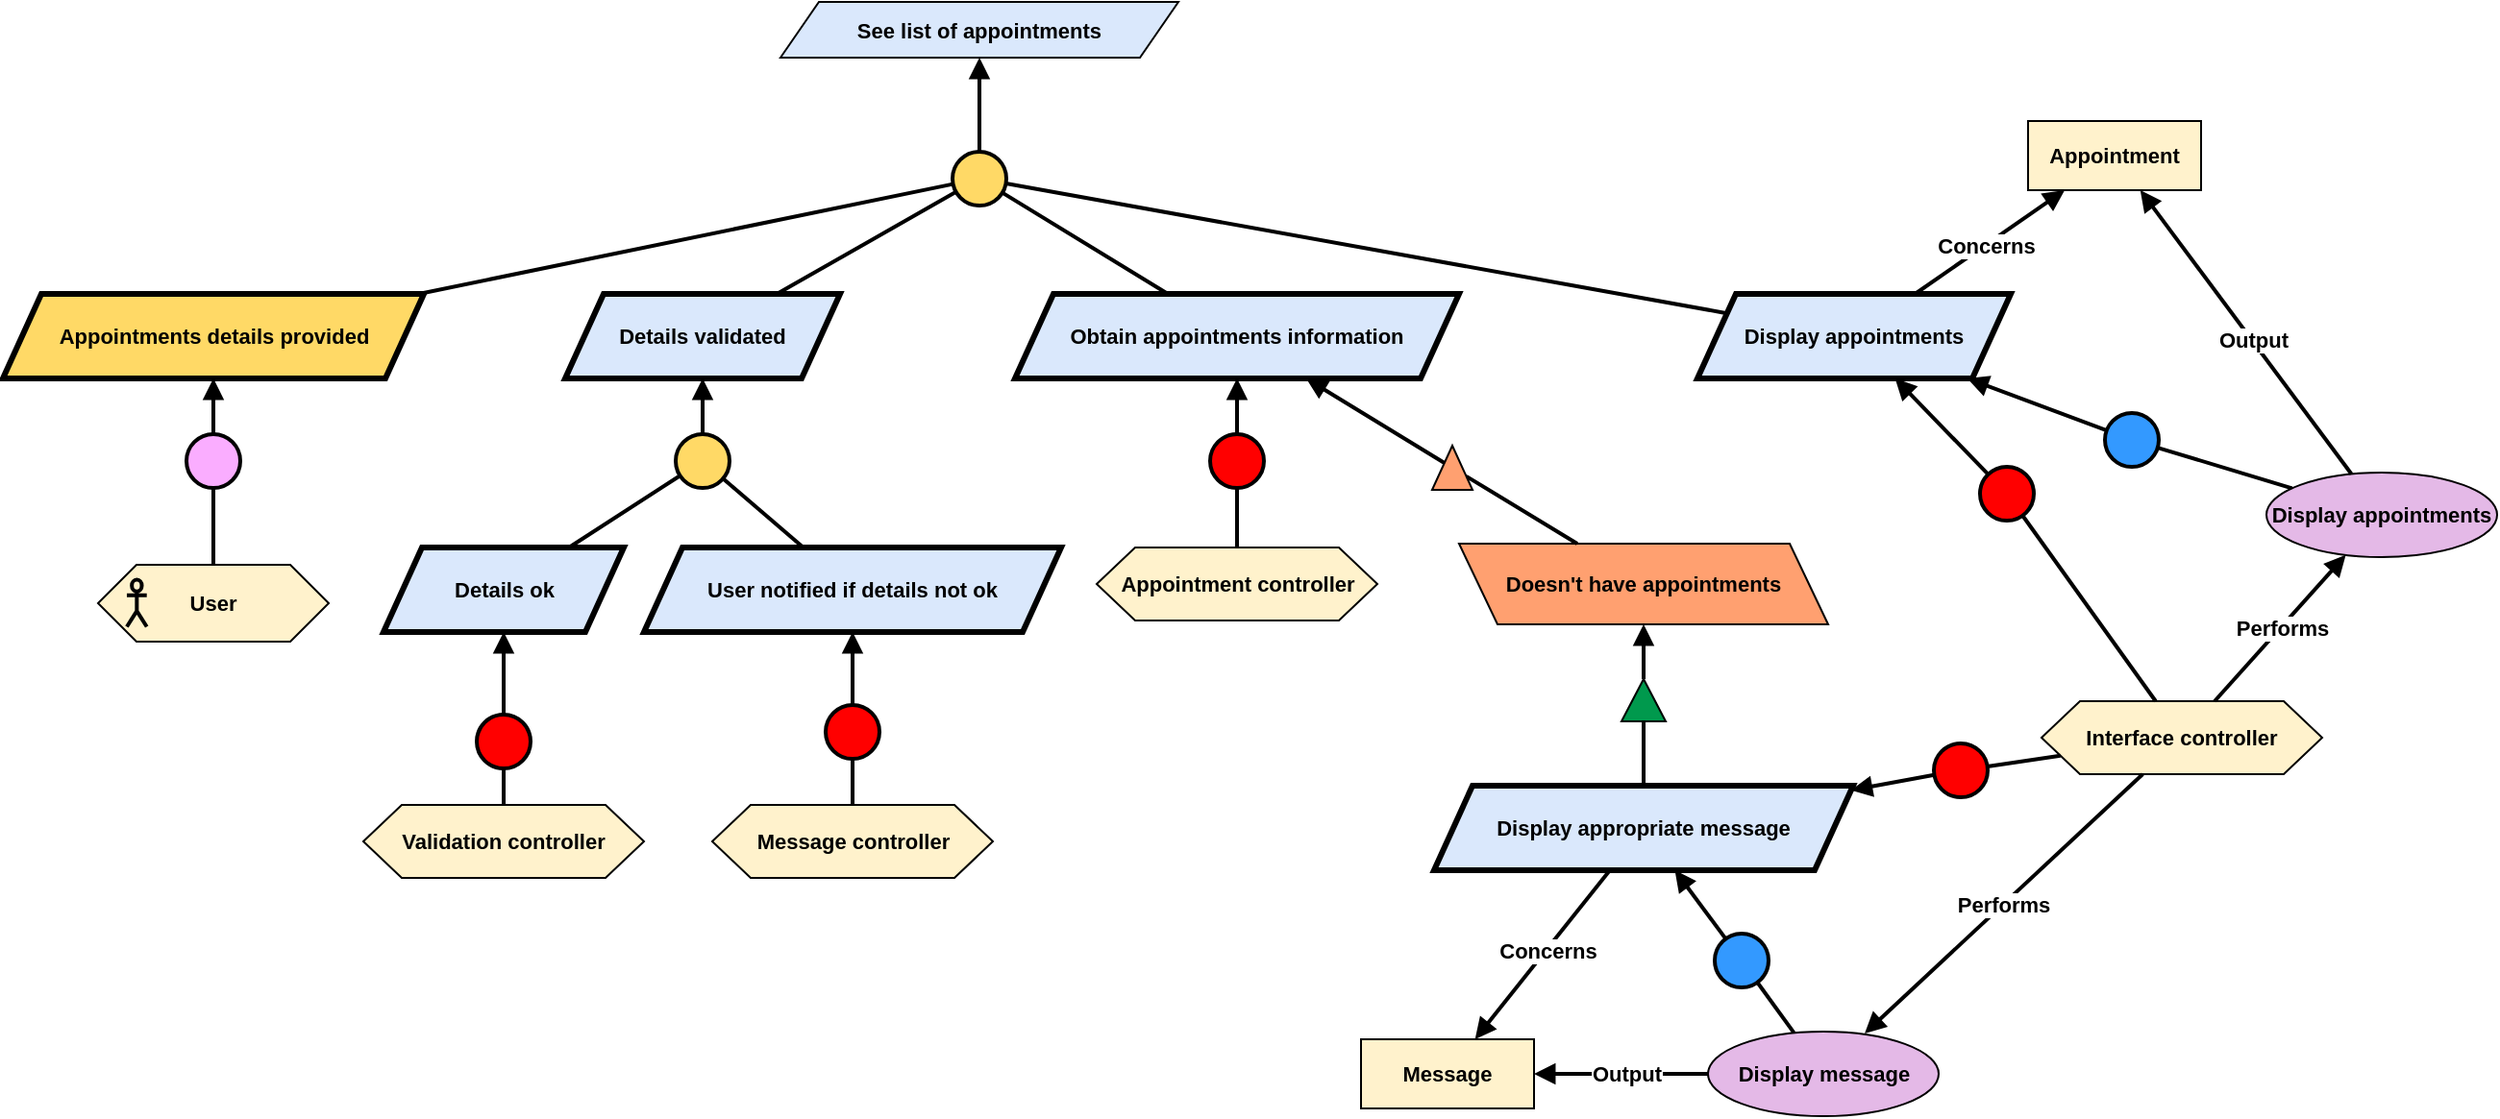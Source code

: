 <mxfile version="24.4.6" type="github">
  <diagram name="Page-1" id="GOq0J2rVROoGMqk2-0tV">
    <mxGraphModel dx="3834" dy="403" grid="0" gridSize="10" guides="1" tooltips="1" connect="1" arrows="1" fold="1" page="0" pageScale="1" pageWidth="827" pageHeight="1169" math="0" shadow="0">
      <root>
        <mxCell id="0" />
        <mxCell id="1" parent="0" />
        <mxCell id="a9L5b0YJBNE10wTY4Ymj-1" value="&lt;b&gt;See list of appointments&lt;/b&gt;" style="shape=parallelogram;perimeter=parallelogramPerimeter;whiteSpace=wrap;html=1;fixedSize=1;fillColor=#dae8fc;strokeColor=#000000;fontFamily=Helvetica;fontSize=11;fontColor=default;labelBackgroundColor=none;" parent="1" vertex="1">
          <mxGeometry x="-1683" y="504" width="207" height="29" as="geometry" />
        </mxCell>
        <mxCell id="a9L5b0YJBNE10wTY4Ymj-2" value="" style="ellipse;whiteSpace=wrap;html=1;aspect=fixed;fillColor=#FFD966;strokeWidth=2;" parent="1" vertex="1">
          <mxGeometry x="-1593.5" y="582" width="28" height="28" as="geometry" />
        </mxCell>
        <mxCell id="a9L5b0YJBNE10wTY4Ymj-3" value="" style="endArrow=block;html=1;rounded=0;endFill=1;strokeWidth=2;" parent="1" source="a9L5b0YJBNE10wTY4Ymj-2" target="a9L5b0YJBNE10wTY4Ymj-1" edge="1">
          <mxGeometry width="50" height="50" relative="1" as="geometry">
            <mxPoint x="-1503.815" y="668.972" as="sourcePoint" />
            <mxPoint x="-1691.998" y="556" as="targetPoint" />
          </mxGeometry>
        </mxCell>
        <mxCell id="a9L5b0YJBNE10wTY4Ymj-4" value="" style="endArrow=none;html=1;rounded=0;strokeWidth=2;" parent="1" source="a9L5b0YJBNE10wTY4Ymj-5" target="a9L5b0YJBNE10wTY4Ymj-2" edge="1">
          <mxGeometry width="50" height="50" relative="1" as="geometry">
            <mxPoint x="-1723" y="616" as="sourcePoint" />
            <mxPoint x="-1623.81" y="605" as="targetPoint" />
          </mxGeometry>
        </mxCell>
        <mxCell id="a9L5b0YJBNE10wTY4Ymj-5" value="&lt;b&gt;Appointments details provided&lt;/b&gt;" style="shape=parallelogram;perimeter=parallelogramPerimeter;whiteSpace=wrap;html=1;fixedSize=1;fillColor=#FFD966;strokeColor=#000000;strokeWidth=3;fontFamily=Helvetica;fontSize=11;fontColor=default;labelBackgroundColor=none;" parent="1" vertex="1">
          <mxGeometry x="-2087.5" y="656" width="219" height="44" as="geometry" />
        </mxCell>
        <mxCell id="a9L5b0YJBNE10wTY4Ymj-7" value="" style="endArrow=none;html=1;rounded=0;strokeWidth=2;" parent="1" source="a9L5b0YJBNE10wTY4Ymj-11" target="a9L5b0YJBNE10wTY4Ymj-2" edge="1">
          <mxGeometry width="50" height="50" relative="1" as="geometry">
            <mxPoint x="-1723.5" y="647" as="sourcePoint" />
            <mxPoint x="-1713" y="558" as="targetPoint" />
          </mxGeometry>
        </mxCell>
        <mxCell id="a9L5b0YJBNE10wTY4Ymj-11" value="&lt;b&gt;Details validated&lt;/b&gt;" style="shape=parallelogram;perimeter=parallelogramPerimeter;whiteSpace=wrap;html=1;fixedSize=1;fillColor=#dae8fc;strokeColor=#000000;strokeWidth=3;fontFamily=Helvetica;fontSize=11;fontColor=default;labelBackgroundColor=none;" parent="1" vertex="1">
          <mxGeometry x="-1795" y="656" width="143" height="44" as="geometry" />
        </mxCell>
        <mxCell id="a9L5b0YJBNE10wTY4Ymj-12" value="" style="ellipse;whiteSpace=wrap;html=1;aspect=fixed;fillColor=#FAADFF;strokeWidth=2;fontFamily=Helvetica;fontSize=11;fontColor=default;labelBackgroundColor=default;" parent="1" vertex="1">
          <mxGeometry x="-1992" y="729" width="28" height="28" as="geometry" />
        </mxCell>
        <mxCell id="a9L5b0YJBNE10wTY4Ymj-13" value="" style="endArrow=block;html=1;rounded=0;endFill=1;strokeWidth=2;strokeColor=default;align=center;verticalAlign=middle;fontFamily=Helvetica;fontSize=11;fontColor=default;labelBackgroundColor=default;" parent="1" source="a9L5b0YJBNE10wTY4Ymj-12" target="a9L5b0YJBNE10wTY4Ymj-5" edge="1">
          <mxGeometry width="50" height="50" relative="1" as="geometry">
            <mxPoint x="-2085.255" y="812.972" as="sourcePoint" />
            <mxPoint x="-1989.371" y="689.0" as="targetPoint" />
          </mxGeometry>
        </mxCell>
        <mxCell id="a9L5b0YJBNE10wTY4Ymj-14" value="" style="endArrow=none;html=1;rounded=0;strokeWidth=2;strokeColor=default;align=center;verticalAlign=middle;fontFamily=Helvetica;fontSize=11;fontColor=default;labelBackgroundColor=default;" parent="1" source="a9L5b0YJBNE10wTY4Ymj-16" target="a9L5b0YJBNE10wTY4Ymj-12" edge="1">
          <mxGeometry width="50" height="50" relative="1" as="geometry">
            <mxPoint x="-1928.606" y="853.5" as="sourcePoint" />
            <mxPoint x="-2043.25" y="809" as="targetPoint" />
            <Array as="points" />
          </mxGeometry>
        </mxCell>
        <mxCell id="a9L5b0YJBNE10wTY4Ymj-15" value="" style="group" parent="1" vertex="1" connectable="0">
          <mxGeometry x="-2038" y="797" width="120" height="40" as="geometry" />
        </mxCell>
        <mxCell id="a9L5b0YJBNE10wTY4Ymj-16" value="&lt;div&gt;&lt;b&gt;User&lt;/b&gt;&lt;/div&gt;" style="shape=hexagon;perimeter=hexagonPerimeter2;whiteSpace=wrap;html=1;fixedSize=1;fillColor=#FFF2CC;fontFamily=Helvetica;fontSize=11;fontColor=default;labelBackgroundColor=none;" parent="a9L5b0YJBNE10wTY4Ymj-15" vertex="1">
          <mxGeometry width="120" height="40" as="geometry" />
        </mxCell>
        <mxCell id="a9L5b0YJBNE10wTY4Ymj-17" value="" style="shape=umlActor;verticalLabelPosition=bottom;verticalAlign=top;html=1;outlineConnect=0;fillColor=none;strokeWidth=2;fontFamily=Helvetica;fontSize=11;fontColor=default;labelBackgroundColor=default;" parent="a9L5b0YJBNE10wTY4Ymj-15" vertex="1">
          <mxGeometry x="14.983" y="7.75" width="10.373" height="24.5" as="geometry" />
        </mxCell>
        <mxCell id="a9L5b0YJBNE10wTY4Ymj-18" value="&lt;div&gt;&lt;b&gt;Validation controller&lt;/b&gt;&lt;/div&gt;" style="shape=hexagon;perimeter=hexagonPerimeter2;whiteSpace=wrap;html=1;fixedSize=1;fillColor=#FFF2CC;fontFamily=Helvetica;fontSize=11;fontColor=default;labelBackgroundColor=none;" parent="1" vertex="1">
          <mxGeometry x="-1900" y="922" width="146" height="38" as="geometry" />
        </mxCell>
        <mxCell id="a9L5b0YJBNE10wTY4Ymj-19" value="" style="ellipse;whiteSpace=wrap;html=1;aspect=fixed;fillColor=#FF0000;strokeWidth=2;" parent="1" vertex="1">
          <mxGeometry x="-1841" y="875" width="28" height="28" as="geometry" />
        </mxCell>
        <mxCell id="a9L5b0YJBNE10wTY4Ymj-20" value="" style="endArrow=block;html=1;rounded=0;endFill=1;strokeWidth=2;" parent="1" source="a9L5b0YJBNE10wTY4Ymj-19" target="a9L5b0YJBNE10wTY4Ymj-33" edge="1">
          <mxGeometry width="50" height="50" relative="1" as="geometry">
            <mxPoint x="-1999.005" y="1020.972" as="sourcePoint" />
            <mxPoint x="-1950.5" y="915" as="targetPoint" />
          </mxGeometry>
        </mxCell>
        <mxCell id="a9L5b0YJBNE10wTY4Ymj-21" value="" style="endArrow=none;html=1;rounded=0;strokeWidth=2;" parent="1" source="a9L5b0YJBNE10wTY4Ymj-18" target="a9L5b0YJBNE10wTY4Ymj-19" edge="1">
          <mxGeometry width="50" height="50" relative="1" as="geometry">
            <mxPoint x="-2000" y="1083" as="sourcePoint" />
            <mxPoint x="-1975" y="1019" as="targetPoint" />
          </mxGeometry>
        </mxCell>
        <mxCell id="a9L5b0YJBNE10wTY4Ymj-27" value="&lt;b&gt;Obtain appointments information&lt;/b&gt;" style="shape=parallelogram;perimeter=parallelogramPerimeter;whiteSpace=wrap;html=1;fixedSize=1;fillColor=#dae8fc;strokeColor=#000000;strokeWidth=3;fontFamily=Helvetica;fontSize=11;fontColor=default;labelBackgroundColor=none;" parent="1" vertex="1">
          <mxGeometry x="-1561" y="656" width="231" height="44" as="geometry" />
        </mxCell>
        <mxCell id="a9L5b0YJBNE10wTY4Ymj-28" value="" style="endArrow=none;html=1;rounded=0;strokeWidth=2;" parent="1" source="a9L5b0YJBNE10wTY4Ymj-27" target="a9L5b0YJBNE10wTY4Ymj-2" edge="1">
          <mxGeometry width="50" height="50" relative="1" as="geometry">
            <mxPoint x="-1714" y="657" as="sourcePoint" />
            <mxPoint x="-1714" y="558" as="targetPoint" />
          </mxGeometry>
        </mxCell>
        <mxCell id="a9L5b0YJBNE10wTY4Ymj-29" value="&lt;div&gt;&lt;b&gt;Appointment controller&lt;/b&gt;&lt;/div&gt;" style="shape=hexagon;perimeter=hexagonPerimeter2;whiteSpace=wrap;html=1;fixedSize=1;fillColor=#FFF2CC;fontFamily=Helvetica;fontSize=11;fontColor=default;labelBackgroundColor=none;" parent="1" vertex="1">
          <mxGeometry x="-1518.5" y="788" width="146" height="38" as="geometry" />
        </mxCell>
        <mxCell id="a9L5b0YJBNE10wTY4Ymj-30" value="" style="ellipse;whiteSpace=wrap;html=1;aspect=fixed;fillColor=#FF0000;strokeWidth=2;" parent="1" vertex="1">
          <mxGeometry x="-1459.5" y="729" width="28" height="28" as="geometry" />
        </mxCell>
        <mxCell id="a9L5b0YJBNE10wTY4Ymj-31" value="" style="endArrow=block;html=1;rounded=0;endFill=1;strokeWidth=2;" parent="1" source="a9L5b0YJBNE10wTY4Ymj-30" target="a9L5b0YJBNE10wTY4Ymj-27" edge="1">
          <mxGeometry width="50" height="50" relative="1" as="geometry">
            <mxPoint x="-1421.005" y="790.972" as="sourcePoint" />
            <mxPoint x="-1425" y="746" as="targetPoint" />
          </mxGeometry>
        </mxCell>
        <mxCell id="a9L5b0YJBNE10wTY4Ymj-32" value="" style="endArrow=none;html=1;rounded=0;strokeWidth=2;" parent="1" source="a9L5b0YJBNE10wTY4Ymj-29" target="a9L5b0YJBNE10wTY4Ymj-30" edge="1">
          <mxGeometry width="50" height="50" relative="1" as="geometry">
            <mxPoint x="-1422" y="853" as="sourcePoint" />
            <mxPoint x="-1397" y="789" as="targetPoint" />
          </mxGeometry>
        </mxCell>
        <mxCell id="a9L5b0YJBNE10wTY4Ymj-33" value="&lt;b&gt;Details ok&lt;/b&gt;" style="shape=parallelogram;perimeter=parallelogramPerimeter;whiteSpace=wrap;html=1;fixedSize=1;fillColor=#dae8fc;strokeColor=#000000;strokeWidth=3;fontFamily=Helvetica;fontSize=11;fontColor=default;labelBackgroundColor=none;" parent="1" vertex="1">
          <mxGeometry x="-1889.5" y="788" width="125" height="44" as="geometry" />
        </mxCell>
        <mxCell id="a9L5b0YJBNE10wTY4Ymj-34" value="&lt;b&gt;User notified if details not ok&lt;/b&gt;" style="shape=parallelogram;perimeter=parallelogramPerimeter;whiteSpace=wrap;html=1;fixedSize=1;fillColor=#dae8fc;strokeColor=#000000;strokeWidth=3;fontFamily=Helvetica;fontSize=11;fontColor=default;labelBackgroundColor=none;" parent="1" vertex="1">
          <mxGeometry x="-1754" y="788" width="217" height="44" as="geometry" />
        </mxCell>
        <mxCell id="a9L5b0YJBNE10wTY4Ymj-35" value="" style="ellipse;whiteSpace=wrap;html=1;aspect=fixed;fillColor=#FFD966;strokeWidth=2;" parent="1" vertex="1">
          <mxGeometry x="-1737.5" y="729" width="28" height="28" as="geometry" />
        </mxCell>
        <mxCell id="a9L5b0YJBNE10wTY4Ymj-36" value="" style="endArrow=block;html=1;rounded=0;endFill=1;strokeWidth=2;" parent="1" source="a9L5b0YJBNE10wTY4Ymj-35" target="a9L5b0YJBNE10wTY4Ymj-11" edge="1">
          <mxGeometry width="50" height="50" relative="1" as="geometry">
            <mxPoint x="-1756.005" y="917.972" as="sourcePoint" />
            <mxPoint x="-1760" y="873" as="targetPoint" />
          </mxGeometry>
        </mxCell>
        <mxCell id="a9L5b0YJBNE10wTY4Ymj-37" value="" style="endArrow=none;html=1;rounded=0;strokeWidth=2;" parent="1" source="a9L5b0YJBNE10wTY4Ymj-33" target="a9L5b0YJBNE10wTY4Ymj-35" edge="1">
          <mxGeometry width="50" height="50" relative="1" as="geometry">
            <mxPoint x="-1759" y="903" as="sourcePoint" />
            <mxPoint x="-1734" y="839" as="targetPoint" />
          </mxGeometry>
        </mxCell>
        <mxCell id="a9L5b0YJBNE10wTY4Ymj-38" value="" style="endArrow=none;html=1;rounded=0;strokeWidth=2;" parent="1" source="a9L5b0YJBNE10wTY4Ymj-34" target="a9L5b0YJBNE10wTY4Ymj-35" edge="1">
          <mxGeometry width="50" height="50" relative="1" as="geometry">
            <mxPoint x="-1851" y="904" as="sourcePoint" />
            <mxPoint x="-1751" y="846" as="targetPoint" />
          </mxGeometry>
        </mxCell>
        <mxCell id="a9L5b0YJBNE10wTY4Ymj-39" value="&lt;div&gt;&lt;b&gt;Message controller&lt;/b&gt;&lt;/div&gt;" style="shape=hexagon;perimeter=hexagonPerimeter2;whiteSpace=wrap;html=1;fixedSize=1;fillColor=#FFF2CC;fontFamily=Helvetica;fontSize=11;fontColor=default;labelBackgroundColor=none;" parent="1" vertex="1">
          <mxGeometry x="-1718.5" y="922" width="146" height="38" as="geometry" />
        </mxCell>
        <mxCell id="a9L5b0YJBNE10wTY4Ymj-40" value="" style="ellipse;whiteSpace=wrap;html=1;aspect=fixed;fillColor=#FF0000;strokeWidth=2;" parent="1" vertex="1">
          <mxGeometry x="-1659.5" y="870" width="28" height="28" as="geometry" />
        </mxCell>
        <mxCell id="a9L5b0YJBNE10wTY4Ymj-41" value="" style="endArrow=block;html=1;rounded=0;endFill=1;strokeWidth=2;" parent="1" source="a9L5b0YJBNE10wTY4Ymj-40" target="a9L5b0YJBNE10wTY4Ymj-34" edge="1">
          <mxGeometry width="50" height="50" relative="1" as="geometry">
            <mxPoint x="-1633.005" y="881.972" as="sourcePoint" />
            <mxPoint x="-1637" y="837" as="targetPoint" />
          </mxGeometry>
        </mxCell>
        <mxCell id="a9L5b0YJBNE10wTY4Ymj-42" value="" style="endArrow=none;html=1;rounded=0;strokeWidth=2;" parent="1" source="a9L5b0YJBNE10wTY4Ymj-39" target="a9L5b0YJBNE10wTY4Ymj-40" edge="1">
          <mxGeometry width="50" height="50" relative="1" as="geometry">
            <mxPoint x="-1634" y="944" as="sourcePoint" />
            <mxPoint x="-1609" y="880" as="targetPoint" />
          </mxGeometry>
        </mxCell>
        <mxCell id="a9L5b0YJBNE10wTY4Ymj-48" value="&lt;b&gt;Display appointments&lt;/b&gt;" style="shape=parallelogram;perimeter=parallelogramPerimeter;whiteSpace=wrap;html=1;fixedSize=1;fillColor=#dae8fc;strokeColor=#000000;strokeWidth=3;fontFamily=Helvetica;fontSize=11;fontColor=default;labelBackgroundColor=none;" parent="1" vertex="1">
          <mxGeometry x="-1206" y="656" width="163" height="44" as="geometry" />
        </mxCell>
        <mxCell id="a9L5b0YJBNE10wTY4Ymj-49" value="&lt;b&gt;Interface controller&lt;/b&gt;" style="shape=hexagon;perimeter=hexagonPerimeter2;whiteSpace=wrap;html=1;fixedSize=1;fillColor=#FFF2CC;fontFamily=Helvetica;fontSize=11;fontColor=default;labelBackgroundColor=none;" parent="1" vertex="1">
          <mxGeometry x="-1027" y="868" width="146" height="38" as="geometry" />
        </mxCell>
        <mxCell id="a9L5b0YJBNE10wTY4Ymj-50" value="" style="ellipse;whiteSpace=wrap;html=1;aspect=fixed;fillColor=#FF0000;strokeWidth=2;" parent="1" vertex="1">
          <mxGeometry x="-1059" y="746" width="28" height="28" as="geometry" />
        </mxCell>
        <mxCell id="a9L5b0YJBNE10wTY4Ymj-51" value="" style="endArrow=block;html=1;rounded=0;endFill=1;strokeWidth=2;" parent="1" source="a9L5b0YJBNE10wTY4Ymj-50" target="a9L5b0YJBNE10wTY4Ymj-48" edge="1">
          <mxGeometry width="50" height="50" relative="1" as="geometry">
            <mxPoint x="-837.505" y="793.972" as="sourcePoint" />
            <mxPoint x="-861.5" y="694" as="targetPoint" />
          </mxGeometry>
        </mxCell>
        <mxCell id="a9L5b0YJBNE10wTY4Ymj-52" value="" style="endArrow=none;html=1;rounded=0;strokeWidth=2;" parent="1" source="a9L5b0YJBNE10wTY4Ymj-49" target="a9L5b0YJBNE10wTY4Ymj-50" edge="1">
          <mxGeometry width="50" height="50" relative="1" as="geometry">
            <mxPoint x="-912.5" y="860" as="sourcePoint" />
            <mxPoint x="-887.5" y="796" as="targetPoint" />
          </mxGeometry>
        </mxCell>
        <mxCell id="a9L5b0YJBNE10wTY4Ymj-53" value="" style="endArrow=none;html=1;rounded=0;strokeWidth=2;" parent="1" source="a9L5b0YJBNE10wTY4Ymj-48" target="a9L5b0YJBNE10wTY4Ymj-2" edge="1">
          <mxGeometry width="50" height="50" relative="1" as="geometry">
            <mxPoint x="-1124" y="607" as="sourcePoint" />
            <mxPoint x="-1620" y="499" as="targetPoint" />
          </mxGeometry>
        </mxCell>
        <mxCell id="a9L5b0YJBNE10wTY4Ymj-54" value="Doesn&#39;t have appointments" style="shape=parallelogram;perimeter=parallelogramPerimeter;whiteSpace=wrap;html=1;fixedSize=1;fillColor=#FFA070;fontStyle=1;fontFamily=Helvetica;fontSize=11;fontColor=default;labelBackgroundColor=none;flipH=1;flipV=0;" parent="1" vertex="1">
          <mxGeometry x="-1330" y="786" width="192" height="42" as="geometry" />
        </mxCell>
        <mxCell id="a9L5b0YJBNE10wTY4Ymj-55" value="" style="endArrow=block;html=1;rounded=0;endFill=1;strokeWidth=2;" parent="1" source="a9L5b0YJBNE10wTY4Ymj-57" target="a9L5b0YJBNE10wTY4Ymj-27" edge="1">
          <mxGeometry width="50" height="50" relative="1" as="geometry">
            <mxPoint x="-1121" y="705" as="sourcePoint" />
            <mxPoint x="-1299" y="664" as="targetPoint" />
          </mxGeometry>
        </mxCell>
        <mxCell id="a9L5b0YJBNE10wTY4Ymj-56" value="" style="endArrow=none;html=1;rounded=0;strokeWidth=2;" parent="1" source="a9L5b0YJBNE10wTY4Ymj-54" target="a9L5b0YJBNE10wTY4Ymj-57" edge="1">
          <mxGeometry width="50" height="50" relative="1" as="geometry">
            <mxPoint x="-1203" y="771" as="sourcePoint" />
            <mxPoint x="-1020.756" y="594.998" as="targetPoint" />
          </mxGeometry>
        </mxCell>
        <mxCell id="a9L5b0YJBNE10wTY4Ymj-57" value="" style="triangle;whiteSpace=wrap;html=1;rotation=-90;fillColor=#FFA070;strokeColor=default;" parent="1" vertex="1">
          <mxGeometry x="-1345" y="736" width="23" height="21" as="geometry" />
        </mxCell>
        <mxCell id="a9L5b0YJBNE10wTY4Ymj-58" value="" style="endArrow=block;html=1;rounded=0;endFill=1;strokeWidth=2;" parent="1" source="a9L5b0YJBNE10wTY4Ymj-60" target="a9L5b0YJBNE10wTY4Ymj-54" edge="1">
          <mxGeometry width="50" height="50" relative="1" as="geometry">
            <mxPoint x="-1172" y="888" as="sourcePoint" />
            <mxPoint x="-1181" y="856" as="targetPoint" />
          </mxGeometry>
        </mxCell>
        <mxCell id="a9L5b0YJBNE10wTY4Ymj-59" value="" style="endArrow=none;html=1;rounded=0;strokeWidth=2;" parent="1" source="a9L5b0YJBNE10wTY4Ymj-62" target="a9L5b0YJBNE10wTY4Ymj-60" edge="1">
          <mxGeometry width="50" height="50" relative="1" as="geometry">
            <mxPoint x="-1229" y="944" as="sourcePoint" />
            <mxPoint x="-1181.756" y="922.998" as="targetPoint" />
            <Array as="points" />
          </mxGeometry>
        </mxCell>
        <mxCell id="a9L5b0YJBNE10wTY4Ymj-60" value="" style="triangle;whiteSpace=wrap;html=1;rotation=-90;fillColor=#00994D;" parent="1" vertex="1">
          <mxGeometry x="-1245" y="856" width="22" height="23" as="geometry" />
        </mxCell>
        <mxCell id="a9L5b0YJBNE10wTY4Ymj-61" value="&lt;b&gt;Message&lt;/b&gt;" style="rounded=0;whiteSpace=wrap;html=1;fillColor=#FFF2CC;fontFamily=Helvetica;fontSize=11;fontColor=default;labelBackgroundColor=none;" parent="1" vertex="1">
          <mxGeometry x="-1381" y="1044" width="90" height="36" as="geometry" />
        </mxCell>
        <mxCell id="a9L5b0YJBNE10wTY4Ymj-62" value="&lt;b&gt;Display appropriate message&lt;/b&gt;" style="shape=parallelogram;perimeter=parallelogramPerimeter;whiteSpace=wrap;html=1;fixedSize=1;fillColor=#dae8fc;strokeColor=#000000;strokeWidth=3;fontFamily=Helvetica;fontSize=11;fontColor=default;labelBackgroundColor=none;" parent="1" vertex="1">
          <mxGeometry x="-1343" y="912" width="218" height="44" as="geometry" />
        </mxCell>
        <mxCell id="a9L5b0YJBNE10wTY4Ymj-63" value="" style="ellipse;whiteSpace=wrap;html=1;aspect=fixed;fillColor=#3399FF;strokeWidth=2;" parent="1" vertex="1">
          <mxGeometry x="-1197" y="989" width="28" height="28" as="geometry" />
        </mxCell>
        <mxCell id="a9L5b0YJBNE10wTY4Ymj-64" value="" style="endArrow=block;html=1;rounded=0;endFill=1;strokeWidth=2;" parent="1" source="a9L5b0YJBNE10wTY4Ymj-63" target="a9L5b0YJBNE10wTY4Ymj-62" edge="1">
          <mxGeometry width="50" height="50" relative="1" as="geometry">
            <mxPoint x="-1086.005" y="1151.972" as="sourcePoint" />
            <mxPoint x="-1090" y="1107" as="targetPoint" />
          </mxGeometry>
        </mxCell>
        <mxCell id="a9L5b0YJBNE10wTY4Ymj-65" value="" style="endArrow=none;html=1;rounded=0;strokeWidth=2;" parent="1" source="a9L5b0YJBNE10wTY4Ymj-66" target="a9L5b0YJBNE10wTY4Ymj-63" edge="1">
          <mxGeometry width="50" height="50" relative="1" as="geometry">
            <mxPoint x="-1089.5" y="1164" as="sourcePoint" />
            <mxPoint x="-1064.5" y="1100" as="targetPoint" />
          </mxGeometry>
        </mxCell>
        <mxCell id="a9L5b0YJBNE10wTY4Ymj-66" value="&lt;b&gt;Display message&lt;/b&gt;" style="ellipse;whiteSpace=wrap;html=1;fillColor=#E4B9E7;strokeColor=#000000;fontFamily=Helvetica;fontSize=11;fontColor=default;labelBackgroundColor=none;" parent="1" vertex="1">
          <mxGeometry x="-1200.5" y="1040" width="120" height="44" as="geometry" />
        </mxCell>
        <mxCell id="a9L5b0YJBNE10wTY4Ymj-67" value="" style="endArrow=block;html=1;rounded=0;endFill=1;strokeWidth=2;" parent="1" source="a9L5b0YJBNE10wTY4Ymj-66" target="a9L5b0YJBNE10wTY4Ymj-61" edge="1">
          <mxGeometry width="50" height="50" relative="1" as="geometry">
            <mxPoint x="-1186.5" y="1135" as="sourcePoint" />
            <mxPoint x="-1195.5" y="1066" as="targetPoint" />
          </mxGeometry>
        </mxCell>
        <mxCell id="a9L5b0YJBNE10wTY4Ymj-68" value="&lt;b&gt;Output&lt;/b&gt;" style="edgeLabel;html=1;align=center;verticalAlign=middle;resizable=0;points=[];" parent="a9L5b0YJBNE10wTY4Ymj-67" vertex="1" connectable="0">
          <mxGeometry x="-0.054" relative="1" as="geometry">
            <mxPoint as="offset" />
          </mxGeometry>
        </mxCell>
        <mxCell id="a9L5b0YJBNE10wTY4Ymj-69" value="" style="ellipse;whiteSpace=wrap;html=1;aspect=fixed;fillColor=#FF0000;strokeWidth=2;" parent="1" vertex="1">
          <mxGeometry x="-1083" y="890" width="28" height="28" as="geometry" />
        </mxCell>
        <mxCell id="a9L5b0YJBNE10wTY4Ymj-70" value="" style="endArrow=block;html=1;rounded=0;endFill=1;strokeWidth=2;" parent="1" source="a9L5b0YJBNE10wTY4Ymj-69" target="a9L5b0YJBNE10wTY4Ymj-62" edge="1">
          <mxGeometry width="50" height="50" relative="1" as="geometry">
            <mxPoint x="-1083.005" y="1024.972" as="sourcePoint" />
            <mxPoint x="-1087" y="980" as="targetPoint" />
          </mxGeometry>
        </mxCell>
        <mxCell id="a9L5b0YJBNE10wTY4Ymj-71" value="" style="endArrow=none;html=1;rounded=0;strokeWidth=2;" parent="1" source="a9L5b0YJBNE10wTY4Ymj-49" target="a9L5b0YJBNE10wTY4Ymj-69" edge="1">
          <mxGeometry width="50" height="50" relative="1" as="geometry">
            <mxPoint x="-1084" y="1087" as="sourcePoint" />
            <mxPoint x="-1059" y="1023" as="targetPoint" />
          </mxGeometry>
        </mxCell>
        <mxCell id="a9L5b0YJBNE10wTY4Ymj-72" value="" style="endArrow=block;html=1;rounded=0;endFill=1;strokeWidth=2;" parent="1" source="a9L5b0YJBNE10wTY4Ymj-49" edge="1">
          <mxGeometry width="50" height="50" relative="1" as="geometry">
            <mxPoint x="-1258" y="1189" as="sourcePoint" />
            <mxPoint x="-1119" y="1041" as="targetPoint" />
          </mxGeometry>
        </mxCell>
        <mxCell id="a9L5b0YJBNE10wTY4Ymj-73" value="&lt;b&gt;Performs&lt;/b&gt;" style="edgeLabel;html=1;align=center;verticalAlign=middle;resizable=0;points=[];" parent="a9L5b0YJBNE10wTY4Ymj-72" vertex="1" connectable="0">
          <mxGeometry x="0.008" relative="1" as="geometry">
            <mxPoint as="offset" />
          </mxGeometry>
        </mxCell>
        <mxCell id="a9L5b0YJBNE10wTY4Ymj-74" value="" style="endArrow=block;html=1;rounded=0;endFill=1;strokeWidth=2;" parent="1" source="a9L5b0YJBNE10wTY4Ymj-62" target="a9L5b0YJBNE10wTY4Ymj-61" edge="1">
          <mxGeometry width="50" height="50" relative="1" as="geometry">
            <mxPoint x="-1248" y="1128" as="sourcePoint" />
            <mxPoint x="-1356" y="1096" as="targetPoint" />
          </mxGeometry>
        </mxCell>
        <mxCell id="a9L5b0YJBNE10wTY4Ymj-75" value="&lt;b&gt;Concerns&lt;/b&gt;" style="edgeLabel;html=1;align=center;verticalAlign=middle;resizable=0;points=[];" parent="a9L5b0YJBNE10wTY4Ymj-74" vertex="1" connectable="0">
          <mxGeometry x="-0.054" relative="1" as="geometry">
            <mxPoint as="offset" />
          </mxGeometry>
        </mxCell>
        <mxCell id="Xr6Bq4FSFOZVe3IVwUM2-2" value="&lt;b&gt;Appointment&lt;/b&gt;" style="rounded=0;whiteSpace=wrap;html=1;fillColor=#FFF2CC;fontFamily=Helvetica;fontSize=11;fontColor=default;labelBackgroundColor=none;" parent="1" vertex="1">
          <mxGeometry x="-1034" y="566" width="90" height="36" as="geometry" />
        </mxCell>
        <mxCell id="Xr6Bq4FSFOZVe3IVwUM2-3" value="" style="ellipse;whiteSpace=wrap;html=1;aspect=fixed;fillColor=#3399FF;strokeWidth=2;" parent="1" vertex="1">
          <mxGeometry x="-994" y="718" width="28" height="28" as="geometry" />
        </mxCell>
        <mxCell id="Xr6Bq4FSFOZVe3IVwUM2-4" value="" style="endArrow=block;html=1;rounded=0;endFill=1;strokeWidth=2;" parent="1" source="Xr6Bq4FSFOZVe3IVwUM2-3" target="a9L5b0YJBNE10wTY4Ymj-48" edge="1">
          <mxGeometry width="50" height="50" relative="1" as="geometry">
            <mxPoint x="-800.005" y="642.972" as="sourcePoint" />
            <mxPoint x="-932" y="447" as="targetPoint" />
          </mxGeometry>
        </mxCell>
        <mxCell id="Xr6Bq4FSFOZVe3IVwUM2-5" value="" style="endArrow=none;html=1;rounded=0;strokeWidth=2;" parent="1" source="Xr6Bq4FSFOZVe3IVwUM2-6" target="Xr6Bq4FSFOZVe3IVwUM2-3" edge="1">
          <mxGeometry width="50" height="50" relative="1" as="geometry">
            <mxPoint x="-803.5" y="655" as="sourcePoint" />
            <mxPoint x="-778.5" y="591" as="targetPoint" />
          </mxGeometry>
        </mxCell>
        <mxCell id="Xr6Bq4FSFOZVe3IVwUM2-6" value="&lt;b&gt;Display appointments&lt;/b&gt;" style="ellipse;whiteSpace=wrap;html=1;fillColor=#E4B9E7;strokeColor=#000000;fontFamily=Helvetica;fontSize=11;fontColor=default;labelBackgroundColor=none;" parent="1" vertex="1">
          <mxGeometry x="-910" y="749" width="120" height="44" as="geometry" />
        </mxCell>
        <mxCell id="Xr6Bq4FSFOZVe3IVwUM2-7" value="" style="endArrow=block;html=1;rounded=0;endFill=1;strokeWidth=2;" parent="1" source="Xr6Bq4FSFOZVe3IVwUM2-6" target="Xr6Bq4FSFOZVe3IVwUM2-2" edge="1">
          <mxGeometry width="50" height="50" relative="1" as="geometry">
            <mxPoint x="-900.5" y="626" as="sourcePoint" />
            <mxPoint x="-909.5" y="557" as="targetPoint" />
          </mxGeometry>
        </mxCell>
        <mxCell id="Xr6Bq4FSFOZVe3IVwUM2-8" value="&lt;b&gt;Output&lt;/b&gt;" style="edgeLabel;html=1;align=center;verticalAlign=middle;resizable=0;points=[];" parent="Xr6Bq4FSFOZVe3IVwUM2-7" vertex="1" connectable="0">
          <mxGeometry x="-0.054" relative="1" as="geometry">
            <mxPoint as="offset" />
          </mxGeometry>
        </mxCell>
        <mxCell id="Xr6Bq4FSFOZVe3IVwUM2-9" value="" style="endArrow=block;html=1;rounded=0;endFill=1;strokeWidth=2;" parent="1" source="a9L5b0YJBNE10wTY4Ymj-48" target="Xr6Bq4FSFOZVe3IVwUM2-2" edge="1">
          <mxGeometry width="50" height="50" relative="1" as="geometry">
            <mxPoint x="-966" y="447" as="sourcePoint" />
            <mxPoint x="-1070" y="587" as="targetPoint" />
          </mxGeometry>
        </mxCell>
        <mxCell id="Xr6Bq4FSFOZVe3IVwUM2-10" value="&lt;b&gt;Concerns&lt;/b&gt;" style="edgeLabel;html=1;align=center;verticalAlign=middle;resizable=0;points=[];" parent="Xr6Bq4FSFOZVe3IVwUM2-9" vertex="1" connectable="0">
          <mxGeometry x="-0.054" relative="1" as="geometry">
            <mxPoint as="offset" />
          </mxGeometry>
        </mxCell>
        <mxCell id="Xr6Bq4FSFOZVe3IVwUM2-11" value="" style="endArrow=block;html=1;rounded=0;endFill=1;strokeWidth=2;" parent="1" source="a9L5b0YJBNE10wTY4Ymj-49" target="Xr6Bq4FSFOZVe3IVwUM2-6" edge="1">
          <mxGeometry width="50" height="50" relative="1" as="geometry">
            <mxPoint x="-964" y="916" as="sourcePoint" />
            <mxPoint x="-1109" y="1051" as="targetPoint" />
          </mxGeometry>
        </mxCell>
        <mxCell id="Xr6Bq4FSFOZVe3IVwUM2-12" value="&lt;b&gt;Performs&lt;/b&gt;" style="edgeLabel;html=1;align=center;verticalAlign=middle;resizable=0;points=[];" parent="Xr6Bq4FSFOZVe3IVwUM2-11" vertex="1" connectable="0">
          <mxGeometry x="0.008" relative="1" as="geometry">
            <mxPoint as="offset" />
          </mxGeometry>
        </mxCell>
      </root>
    </mxGraphModel>
  </diagram>
</mxfile>

